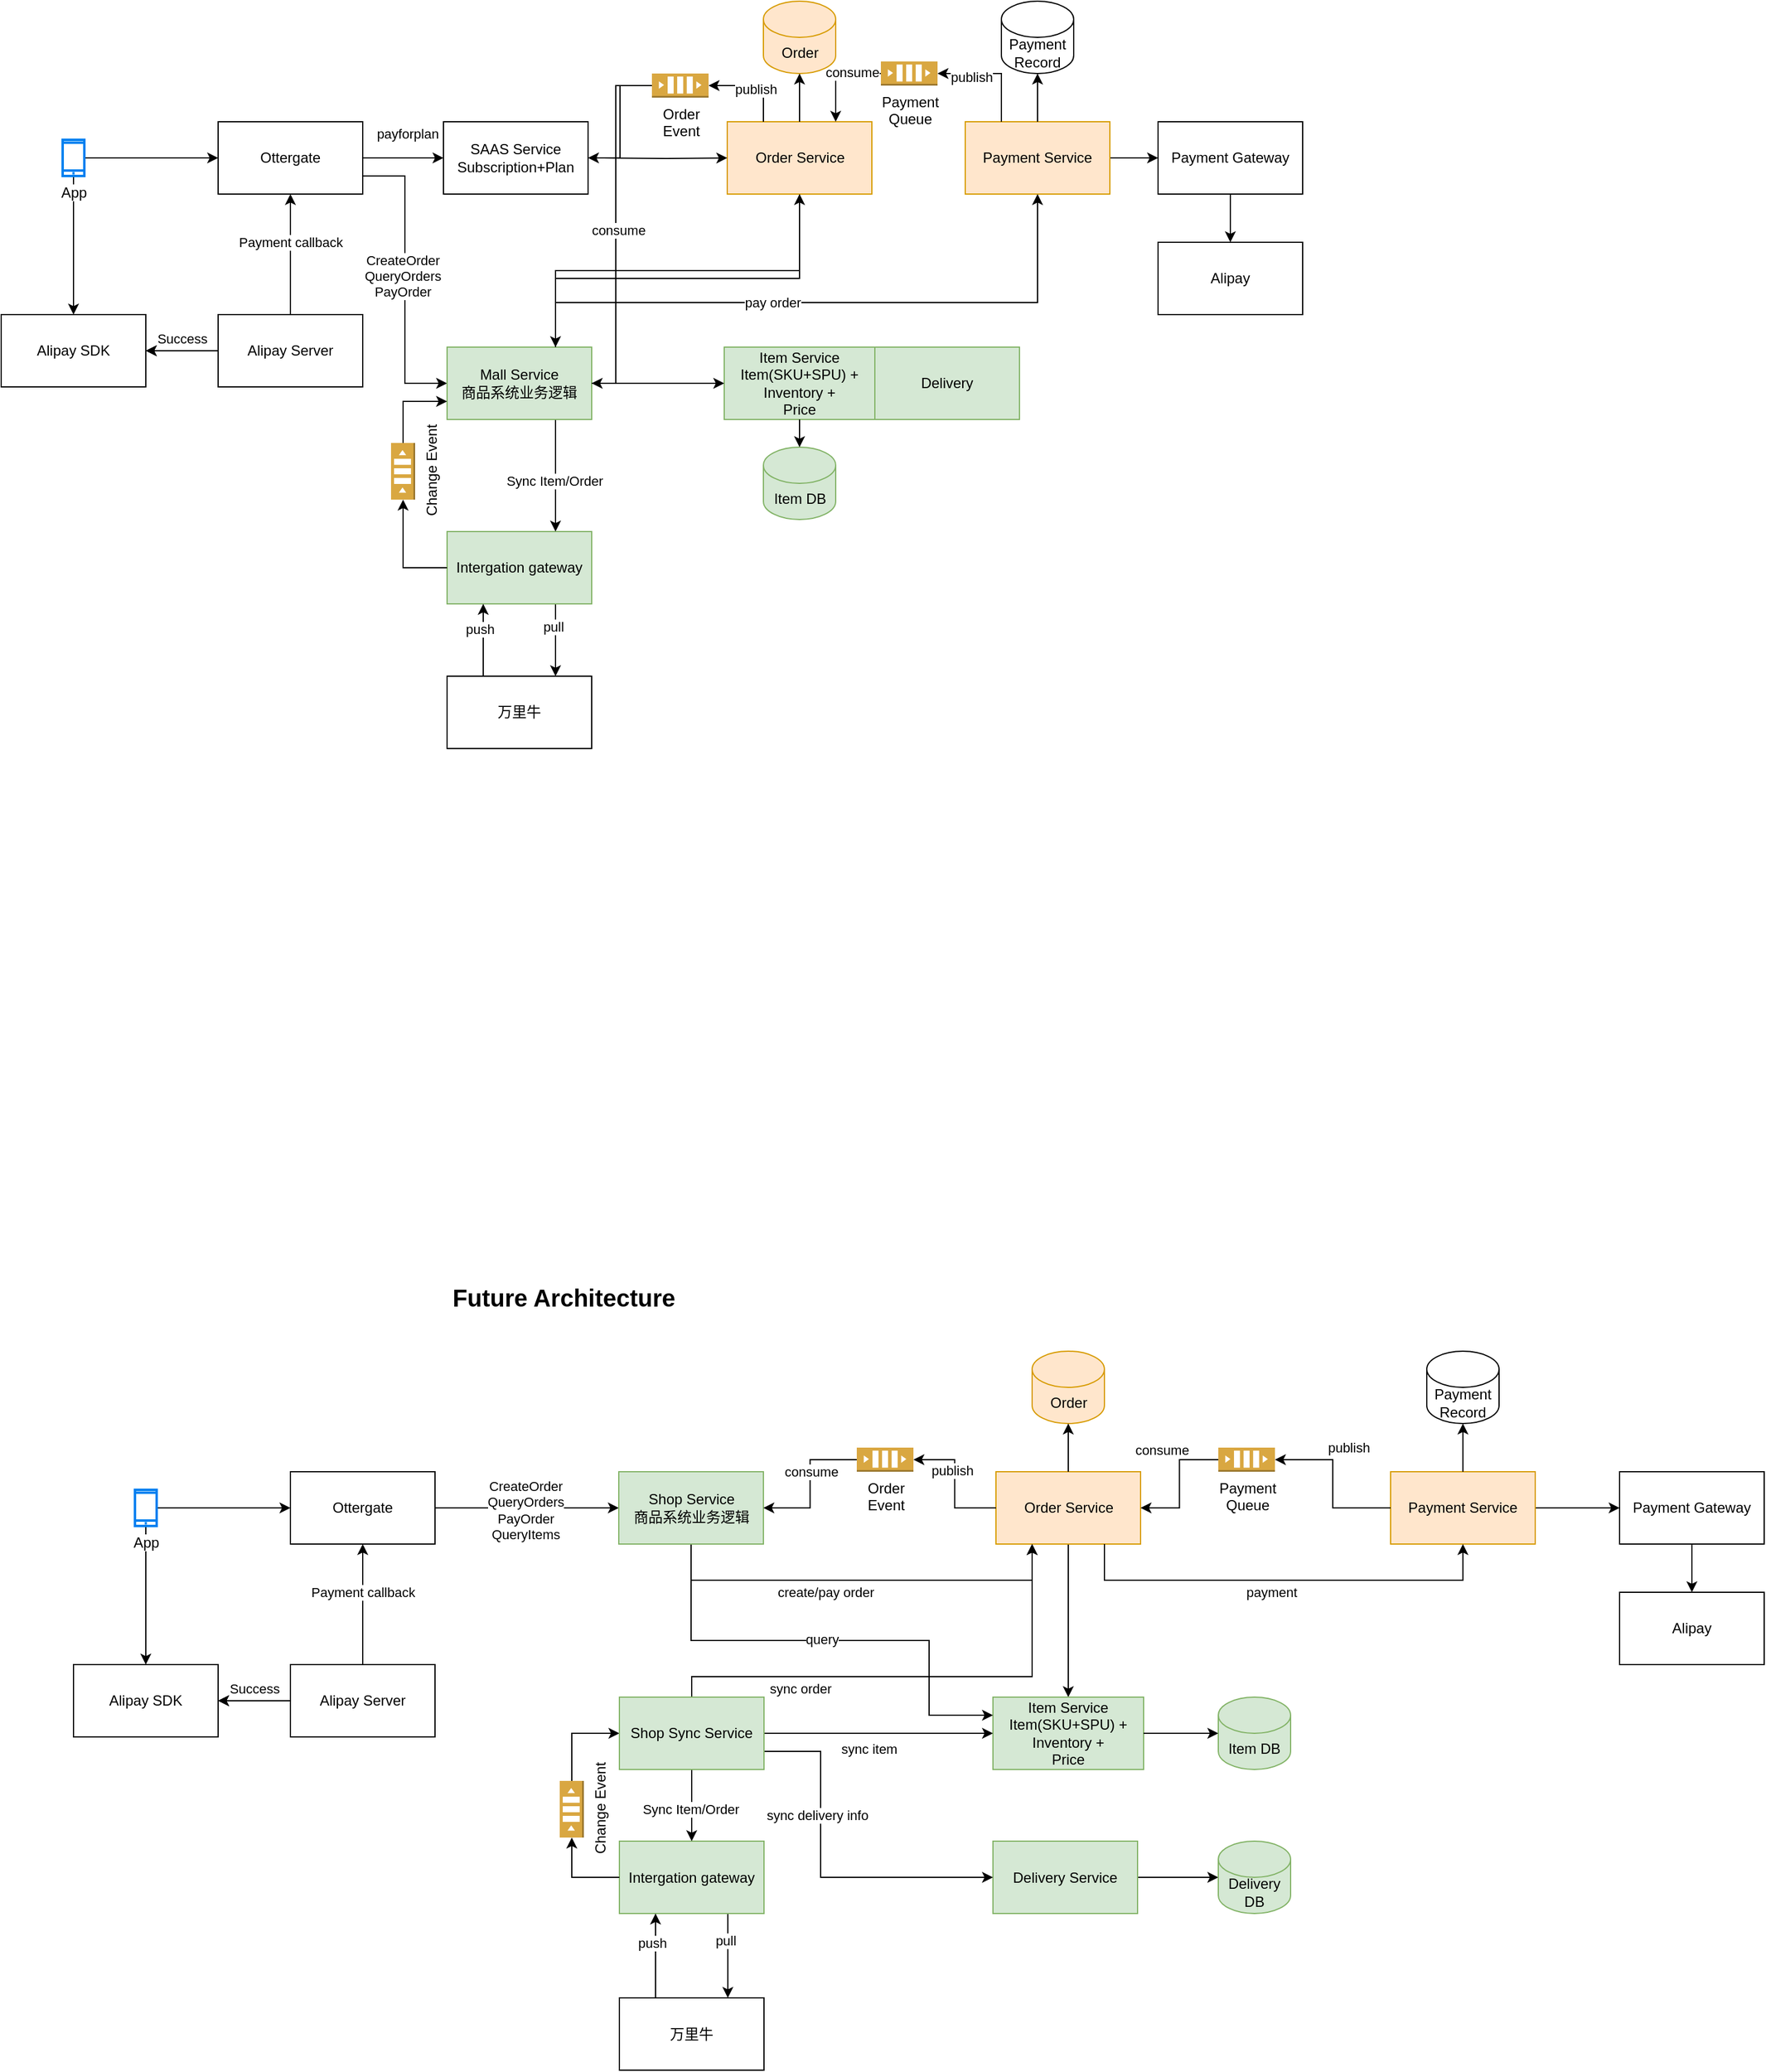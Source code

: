 <mxfile version="22.1.11" type="github">
  <diagram name="Page-1" id="SvzZrYBlYYhq_vC4gZUT">
    <mxGraphModel dx="1102" dy="1069" grid="1" gridSize="10" guides="1" tooltips="1" connect="1" arrows="1" fold="1" page="1" pageScale="1" pageWidth="850" pageHeight="1100" math="0" shadow="0">
      <root>
        <mxCell id="0" />
        <mxCell id="1" parent="0" />
        <mxCell id="l3nxZduVzOk6geIpgeGZ-1" value="" style="edgeStyle=orthogonalEdgeStyle;rounded=0;orthogonalLoop=1;jettySize=auto;html=1;entryX=0;entryY=0.5;entryDx=0;entryDy=0;" parent="1" source="l3nxZduVzOk6geIpgeGZ-5" target="l3nxZduVzOk6geIpgeGZ-49" edge="1">
          <mxGeometry relative="1" as="geometry">
            <mxPoint x="400" y="200" as="targetPoint" />
          </mxGeometry>
        </mxCell>
        <mxCell id="l3nxZduVzOk6geIpgeGZ-2" value="payforplan" style="edgeLabel;html=1;align=center;verticalAlign=middle;resizable=0;points=[];" parent="l3nxZduVzOk6geIpgeGZ-1" vertex="1" connectable="0">
          <mxGeometry x="0.102" y="-1" relative="1" as="geometry">
            <mxPoint y="-21" as="offset" />
          </mxGeometry>
        </mxCell>
        <mxCell id="l3nxZduVzOk6geIpgeGZ-3" style="edgeStyle=orthogonalEdgeStyle;rounded=0;orthogonalLoop=1;jettySize=auto;html=1;exitX=1;exitY=0.75;exitDx=0;exitDy=0;entryX=0;entryY=0.5;entryDx=0;entryDy=0;" parent="1" source="l3nxZduVzOk6geIpgeGZ-5" target="l3nxZduVzOk6geIpgeGZ-44" edge="1">
          <mxGeometry relative="1" as="geometry" />
        </mxCell>
        <mxCell id="l3nxZduVzOk6geIpgeGZ-4" value="CreateOrder&lt;br&gt;QueryOrders&lt;br&gt;PayOrder" style="edgeLabel;html=1;align=center;verticalAlign=middle;resizable=0;points=[];" parent="l3nxZduVzOk6geIpgeGZ-3" vertex="1" connectable="0">
          <mxGeometry x="-0.026" y="-2" relative="1" as="geometry">
            <mxPoint as="offset" />
          </mxGeometry>
        </mxCell>
        <mxCell id="l3nxZduVzOk6geIpgeGZ-5" value="Ottergate" style="rounded=0;whiteSpace=wrap;html=1;" parent="1" vertex="1">
          <mxGeometry x="200" y="170" width="120" height="60" as="geometry" />
        </mxCell>
        <mxCell id="l3nxZduVzOk6geIpgeGZ-6" value="" style="endArrow=classic;html=1;rounded=0;entryX=0;entryY=0.5;entryDx=0;entryDy=0;" parent="1" source="l3nxZduVzOk6geIpgeGZ-39" target="l3nxZduVzOk6geIpgeGZ-5" edge="1">
          <mxGeometry width="50" height="50" relative="1" as="geometry">
            <mxPoint x="60" y="200" as="sourcePoint" />
            <mxPoint x="110" y="200" as="targetPoint" />
          </mxGeometry>
        </mxCell>
        <mxCell id="l3nxZduVzOk6geIpgeGZ-7" style="edgeStyle=orthogonalEdgeStyle;rounded=0;orthogonalLoop=1;jettySize=auto;html=1;exitX=0.5;exitY=1;exitDx=0;exitDy=0;entryX=0.75;entryY=0;entryDx=0;entryDy=0;" parent="1" source="l3nxZduVzOk6geIpgeGZ-8" target="l3nxZduVzOk6geIpgeGZ-44" edge="1">
          <mxGeometry relative="1" as="geometry" />
        </mxCell>
        <mxCell id="l3nxZduVzOk6geIpgeGZ-8" value="Order Service" style="whiteSpace=wrap;html=1;rounded=0;fillColor=#ffe6cc;strokeColor=#d79b00;" parent="1" vertex="1">
          <mxGeometry x="622.5" y="170" width="120" height="60" as="geometry" />
        </mxCell>
        <mxCell id="l3nxZduVzOk6geIpgeGZ-9" style="edgeStyle=orthogonalEdgeStyle;rounded=0;orthogonalLoop=1;jettySize=auto;html=1;exitX=1;exitY=0.5;exitDx=0;exitDy=0;entryX=0;entryY=0.5;entryDx=0;entryDy=0;" parent="1" source="l3nxZduVzOk6geIpgeGZ-11" target="l3nxZduVzOk6geIpgeGZ-17" edge="1">
          <mxGeometry relative="1" as="geometry" />
        </mxCell>
        <mxCell id="l3nxZduVzOk6geIpgeGZ-10" style="edgeStyle=orthogonalEdgeStyle;rounded=0;orthogonalLoop=1;jettySize=auto;html=1;exitX=0;exitY=0.5;exitDx=0;exitDy=0;entryX=0.75;entryY=0;entryDx=0;entryDy=0;exitPerimeter=0;" parent="1" source="l3nxZduVzOk6geIpgeGZ-51" target="l3nxZduVzOk6geIpgeGZ-8" edge="1">
          <mxGeometry relative="1" as="geometry" />
        </mxCell>
        <mxCell id="7YnoXvkOUZCKIJaTJpkR-3" value="consume" style="edgeLabel;html=1;align=center;verticalAlign=middle;resizable=0;points=[];" vertex="1" connectable="0" parent="l3nxZduVzOk6geIpgeGZ-10">
          <mxGeometry x="-0.376" y="-1" relative="1" as="geometry">
            <mxPoint as="offset" />
          </mxGeometry>
        </mxCell>
        <mxCell id="l3nxZduVzOk6geIpgeGZ-11" value="Payment Service" style="whiteSpace=wrap;html=1;rounded=0;fillColor=#ffe6cc;strokeColor=#d79b00;" parent="1" vertex="1">
          <mxGeometry x="820" y="170" width="120" height="60" as="geometry" />
        </mxCell>
        <mxCell id="l3nxZduVzOk6geIpgeGZ-12" value="Order" style="shape=cylinder3;whiteSpace=wrap;html=1;boundedLbl=1;backgroundOutline=1;size=15;fillColor=#ffe6cc;strokeColor=#d79b00;" parent="1" vertex="1">
          <mxGeometry x="652.5" y="70" width="60" height="60" as="geometry" />
        </mxCell>
        <mxCell id="l3nxZduVzOk6geIpgeGZ-13" style="edgeStyle=orthogonalEdgeStyle;rounded=0;orthogonalLoop=1;jettySize=auto;html=1;exitX=0.5;exitY=0;exitDx=0;exitDy=0;entryX=0.5;entryY=1;entryDx=0;entryDy=0;entryPerimeter=0;" parent="1" source="l3nxZduVzOk6geIpgeGZ-8" target="l3nxZduVzOk6geIpgeGZ-12" edge="1">
          <mxGeometry relative="1" as="geometry" />
        </mxCell>
        <mxCell id="l3nxZduVzOk6geIpgeGZ-14" value="Payment&lt;br&gt;Record" style="shape=cylinder3;whiteSpace=wrap;html=1;boundedLbl=1;backgroundOutline=1;size=15;" parent="1" vertex="1">
          <mxGeometry x="850" y="70" width="60" height="60" as="geometry" />
        </mxCell>
        <mxCell id="l3nxZduVzOk6geIpgeGZ-15" style="edgeStyle=orthogonalEdgeStyle;rounded=0;orthogonalLoop=1;jettySize=auto;html=1;entryX=0.5;entryY=1;entryDx=0;entryDy=0;entryPerimeter=0;" parent="1" source="l3nxZduVzOk6geIpgeGZ-11" target="l3nxZduVzOk6geIpgeGZ-14" edge="1">
          <mxGeometry relative="1" as="geometry" />
        </mxCell>
        <mxCell id="l3nxZduVzOk6geIpgeGZ-16" style="edgeStyle=orthogonalEdgeStyle;rounded=0;orthogonalLoop=1;jettySize=auto;html=1;exitX=0.5;exitY=1;exitDx=0;exitDy=0;entryX=0.5;entryY=0;entryDx=0;entryDy=0;" parent="1" source="l3nxZduVzOk6geIpgeGZ-17" target="l3nxZduVzOk6geIpgeGZ-18" edge="1">
          <mxGeometry relative="1" as="geometry" />
        </mxCell>
        <mxCell id="l3nxZduVzOk6geIpgeGZ-17" value="Payment Gateway" style="whiteSpace=wrap;html=1;rounded=0;" parent="1" vertex="1">
          <mxGeometry x="980" y="170" width="120" height="60" as="geometry" />
        </mxCell>
        <mxCell id="l3nxZduVzOk6geIpgeGZ-18" value="Alipay" style="whiteSpace=wrap;html=1;rounded=0;" parent="1" vertex="1">
          <mxGeometry x="980" y="270" width="120" height="60" as="geometry" />
        </mxCell>
        <mxCell id="l3nxZduVzOk6geIpgeGZ-19" value="Item DB" style="shape=cylinder3;whiteSpace=wrap;html=1;boundedLbl=1;backgroundOutline=1;size=15;fillColor=#d5e8d4;strokeColor=#82b366;" parent="1" vertex="1">
          <mxGeometry x="652.5" y="440" width="60" height="60" as="geometry" />
        </mxCell>
        <mxCell id="l3nxZduVzOk6geIpgeGZ-20" style="edgeStyle=orthogonalEdgeStyle;rounded=0;orthogonalLoop=1;jettySize=auto;html=1;entryX=0.5;entryY=0;entryDx=0;entryDy=0;" parent="1" source="l3nxZduVzOk6geIpgeGZ-39" target="l3nxZduVzOk6geIpgeGZ-21" edge="1">
          <mxGeometry relative="1" as="geometry" />
        </mxCell>
        <mxCell id="l3nxZduVzOk6geIpgeGZ-21" value="Alipay SDK" style="rounded=0;whiteSpace=wrap;html=1;" parent="1" vertex="1">
          <mxGeometry x="20" y="330" width="120" height="60" as="geometry" />
        </mxCell>
        <mxCell id="l3nxZduVzOk6geIpgeGZ-22" style="edgeStyle=orthogonalEdgeStyle;rounded=0;orthogonalLoop=1;jettySize=auto;html=1;exitX=0;exitY=0.5;exitDx=0;exitDy=0;entryX=1;entryY=0.5;entryDx=0;entryDy=0;" parent="1" source="l3nxZduVzOk6geIpgeGZ-27" target="l3nxZduVzOk6geIpgeGZ-21" edge="1">
          <mxGeometry relative="1" as="geometry" />
        </mxCell>
        <mxCell id="l3nxZduVzOk6geIpgeGZ-23" value="Success" style="edgeLabel;html=1;align=center;verticalAlign=middle;resizable=0;points=[];" parent="l3nxZduVzOk6geIpgeGZ-22" vertex="1" connectable="0">
          <mxGeometry x="0.279" y="1" relative="1" as="geometry">
            <mxPoint x="8" y="-11" as="offset" />
          </mxGeometry>
        </mxCell>
        <mxCell id="l3nxZduVzOk6geIpgeGZ-24" style="edgeStyle=orthogonalEdgeStyle;rounded=0;orthogonalLoop=1;jettySize=auto;html=1;exitX=0.5;exitY=0;exitDx=0;exitDy=0;entryX=0.5;entryY=1;entryDx=0;entryDy=0;" parent="1" source="l3nxZduVzOk6geIpgeGZ-27" target="l3nxZduVzOk6geIpgeGZ-5" edge="1">
          <mxGeometry relative="1" as="geometry" />
        </mxCell>
        <mxCell id="l3nxZduVzOk6geIpgeGZ-25" value="Payment callback" style="edgeLabel;html=1;align=center;verticalAlign=middle;resizable=0;points=[];" parent="l3nxZduVzOk6geIpgeGZ-24" vertex="1" connectable="0">
          <mxGeometry x="-0.3" y="-1" relative="1" as="geometry">
            <mxPoint x="-1" y="-25" as="offset" />
          </mxGeometry>
        </mxCell>
        <mxCell id="l3nxZduVzOk6geIpgeGZ-26" value="" style="edgeStyle=orthogonalEdgeStyle;rounded=0;orthogonalLoop=1;jettySize=auto;html=1;" parent="1" source="l3nxZduVzOk6geIpgeGZ-27" target="l3nxZduVzOk6geIpgeGZ-21" edge="1">
          <mxGeometry relative="1" as="geometry" />
        </mxCell>
        <mxCell id="l3nxZduVzOk6geIpgeGZ-27" value="Alipay Server" style="rounded=0;whiteSpace=wrap;html=1;" parent="1" vertex="1">
          <mxGeometry x="200" y="330" width="120" height="60" as="geometry" />
        </mxCell>
        <mxCell id="l3nxZduVzOk6geIpgeGZ-28" value="Item Service&lt;br&gt;Item(SKU+SPU) + Inventory +&lt;br&gt;Price&lt;br&gt;" style="rounded=0;whiteSpace=wrap;html=1;fillColor=#d5e8d4;strokeColor=#82b366;" parent="1" vertex="1">
          <mxGeometry x="620" y="357" width="125" height="60" as="geometry" />
        </mxCell>
        <mxCell id="l3nxZduVzOk6geIpgeGZ-29" style="edgeStyle=orthogonalEdgeStyle;rounded=0;orthogonalLoop=1;jettySize=auto;html=1;exitX=0.75;exitY=1;exitDx=0;exitDy=0;entryX=0.75;entryY=0;entryDx=0;entryDy=0;" parent="1" source="l3nxZduVzOk6geIpgeGZ-31" target="l3nxZduVzOk6geIpgeGZ-35" edge="1">
          <mxGeometry relative="1" as="geometry" />
        </mxCell>
        <mxCell id="l3nxZduVzOk6geIpgeGZ-30" value="pull" style="edgeLabel;html=1;align=center;verticalAlign=middle;resizable=0;points=[];" parent="l3nxZduVzOk6geIpgeGZ-29" vertex="1" connectable="0">
          <mxGeometry x="-0.368" y="-2" relative="1" as="geometry">
            <mxPoint as="offset" />
          </mxGeometry>
        </mxCell>
        <mxCell id="l3nxZduVzOk6geIpgeGZ-31" value="Intergation gateway" style="rounded=0;whiteSpace=wrap;html=1;fillColor=#d5e8d4;strokeColor=#82b366;" parent="1" vertex="1">
          <mxGeometry x="390" y="510" width="120" height="60" as="geometry" />
        </mxCell>
        <mxCell id="l3nxZduVzOk6geIpgeGZ-32" value="" style="shape=image;html=1;verticalAlign=top;verticalLabelPosition=bottom;labelBackgroundColor=#ffffff;imageAspect=0;aspect=fixed;image=https://cdn3.iconfinder.com/data/icons/UltimateGnome/128x128/status/gnome-fs-loading-icon.png" parent="1" vertex="1">
          <mxGeometry x="490" y="580" width="40" height="40" as="geometry" />
        </mxCell>
        <mxCell id="l3nxZduVzOk6geIpgeGZ-33" style="edgeStyle=orthogonalEdgeStyle;rounded=0;orthogonalLoop=1;jettySize=auto;html=1;exitX=0.25;exitY=0;exitDx=0;exitDy=0;entryX=0.25;entryY=1;entryDx=0;entryDy=0;" parent="1" source="l3nxZduVzOk6geIpgeGZ-35" target="l3nxZduVzOk6geIpgeGZ-31" edge="1">
          <mxGeometry relative="1" as="geometry" />
        </mxCell>
        <mxCell id="l3nxZduVzOk6geIpgeGZ-34" value="push" style="edgeLabel;html=1;align=center;verticalAlign=middle;resizable=0;points=[];" parent="l3nxZduVzOk6geIpgeGZ-33" vertex="1" connectable="0">
          <mxGeometry x="0.309" y="3" relative="1" as="geometry">
            <mxPoint as="offset" />
          </mxGeometry>
        </mxCell>
        <mxCell id="l3nxZduVzOk6geIpgeGZ-35" value="万里牛" style="rounded=0;whiteSpace=wrap;html=1;" parent="1" vertex="1">
          <mxGeometry x="390" y="630" width="120" height="60" as="geometry" />
        </mxCell>
        <mxCell id="l3nxZduVzOk6geIpgeGZ-36" value="Delivery" style="rounded=0;whiteSpace=wrap;html=1;fillColor=#d5e8d4;strokeColor=#82b366;" parent="1" vertex="1">
          <mxGeometry x="745" y="357" width="120" height="60" as="geometry" />
        </mxCell>
        <mxCell id="l3nxZduVzOk6geIpgeGZ-37" style="edgeStyle=orthogonalEdgeStyle;rounded=0;orthogonalLoop=1;jettySize=auto;html=1;exitX=0.5;exitY=1;exitDx=0;exitDy=0;entryX=0.5;entryY=0;entryDx=0;entryDy=0;entryPerimeter=0;" parent="1" source="l3nxZduVzOk6geIpgeGZ-28" target="l3nxZduVzOk6geIpgeGZ-19" edge="1">
          <mxGeometry relative="1" as="geometry" />
        </mxCell>
        <mxCell id="l3nxZduVzOk6geIpgeGZ-39" value="App" style="html=1;verticalLabelPosition=bottom;align=center;labelBackgroundColor=#ffffff;verticalAlign=top;strokeWidth=2;strokeColor=#0080F0;shadow=0;dashed=0;shape=mxgraph.ios7.icons.smartphone;" parent="1" vertex="1">
          <mxGeometry x="71" y="185" width="18" height="30" as="geometry" />
        </mxCell>
        <mxCell id="l3nxZduVzOk6geIpgeGZ-40" style="edgeStyle=orthogonalEdgeStyle;rounded=0;orthogonalLoop=1;jettySize=auto;html=1;exitX=0.75;exitY=1;exitDx=0;exitDy=0;entryX=0.75;entryY=0;entryDx=0;entryDy=0;" parent="1" source="l3nxZduVzOk6geIpgeGZ-44" target="l3nxZduVzOk6geIpgeGZ-31" edge="1">
          <mxGeometry relative="1" as="geometry" />
        </mxCell>
        <mxCell id="l3nxZduVzOk6geIpgeGZ-41" value="Sync Item/Order" style="edgeLabel;html=1;align=center;verticalAlign=middle;resizable=0;points=[];" parent="l3nxZduVzOk6geIpgeGZ-40" vertex="1" connectable="0">
          <mxGeometry x="0.085" y="-1" relative="1" as="geometry">
            <mxPoint as="offset" />
          </mxGeometry>
        </mxCell>
        <mxCell id="l3nxZduVzOk6geIpgeGZ-42" style="edgeStyle=orthogonalEdgeStyle;rounded=0;orthogonalLoop=1;jettySize=auto;html=1;exitX=0.75;exitY=0;exitDx=0;exitDy=0;entryX=0.5;entryY=1;entryDx=0;entryDy=0;" parent="1" source="l3nxZduVzOk6geIpgeGZ-44" target="l3nxZduVzOk6geIpgeGZ-11" edge="1">
          <mxGeometry relative="1" as="geometry">
            <mxPoint x="720" y="310" as="targetPoint" />
            <Array as="points">
              <mxPoint x="480" y="320" />
              <mxPoint x="880" y="320" />
            </Array>
          </mxGeometry>
        </mxCell>
        <mxCell id="l3nxZduVzOk6geIpgeGZ-43" value="pay order" style="edgeLabel;html=1;align=center;verticalAlign=middle;resizable=0;points=[];" parent="l3nxZduVzOk6geIpgeGZ-42" vertex="1" connectable="0">
          <mxGeometry x="-0.178" relative="1" as="geometry">
            <mxPoint as="offset" />
          </mxGeometry>
        </mxCell>
        <mxCell id="l3nxZduVzOk6geIpgeGZ-44" value="Mall Service&lt;br&gt;商品系统业务逻辑" style="rounded=0;whiteSpace=wrap;html=1;fillColor=#d5e8d4;strokeColor=#82b366;" parent="1" vertex="1">
          <mxGeometry x="390" y="357" width="120" height="60" as="geometry" />
        </mxCell>
        <mxCell id="l3nxZduVzOk6geIpgeGZ-45" style="edgeStyle=orthogonalEdgeStyle;rounded=0;orthogonalLoop=1;jettySize=auto;html=1;exitX=1;exitY=0.5;exitDx=0;exitDy=0;entryX=0;entryY=0.5;entryDx=0;entryDy=0;" parent="1" target="l3nxZduVzOk6geIpgeGZ-8" edge="1">
          <mxGeometry relative="1" as="geometry">
            <mxPoint x="520" y="200" as="sourcePoint" />
          </mxGeometry>
        </mxCell>
        <mxCell id="l3nxZduVzOk6geIpgeGZ-47" style="edgeStyle=orthogonalEdgeStyle;rounded=0;orthogonalLoop=1;jettySize=auto;html=1;exitX=0.75;exitY=0;exitDx=0;exitDy=0;entryX=0.5;entryY=1;entryDx=0;entryDy=0;" parent="1" source="l3nxZduVzOk6geIpgeGZ-44" target="l3nxZduVzOk6geIpgeGZ-8" edge="1">
          <mxGeometry relative="1" as="geometry">
            <Array as="points">
              <mxPoint x="480" y="300" />
              <mxPoint x="683" y="300" />
            </Array>
          </mxGeometry>
        </mxCell>
        <mxCell id="l3nxZduVzOk6geIpgeGZ-48" style="edgeStyle=orthogonalEdgeStyle;rounded=0;orthogonalLoop=1;jettySize=auto;html=1;exitX=1;exitY=0.5;exitDx=0;exitDy=0;entryX=0;entryY=0.5;entryDx=0;entryDy=0;" parent="1" source="l3nxZduVzOk6geIpgeGZ-44" target="l3nxZduVzOk6geIpgeGZ-28" edge="1">
          <mxGeometry relative="1" as="geometry" />
        </mxCell>
        <mxCell id="l3nxZduVzOk6geIpgeGZ-49" value="SAAS Service&lt;br&gt;Subscription+Plan" style="rounded=0;whiteSpace=wrap;html=1;" parent="1" vertex="1">
          <mxGeometry x="387" y="170" width="120" height="60" as="geometry" />
        </mxCell>
        <mxCell id="l3nxZduVzOk6geIpgeGZ-50" value="" style="edgeStyle=orthogonalEdgeStyle;rounded=0;orthogonalLoop=1;jettySize=auto;html=1;exitX=0.25;exitY=0;exitDx=0;exitDy=0;entryX=1;entryY=0.5;entryDx=0;entryDy=0;entryPerimeter=0;" parent="1" source="l3nxZduVzOk6geIpgeGZ-11" target="l3nxZduVzOk6geIpgeGZ-51" edge="1">
          <mxGeometry relative="1" as="geometry">
            <mxPoint x="850" y="170" as="sourcePoint" />
            <mxPoint x="713" y="170" as="targetPoint" />
          </mxGeometry>
        </mxCell>
        <mxCell id="7YnoXvkOUZCKIJaTJpkR-4" value="publish" style="edgeLabel;html=1;align=center;verticalAlign=middle;resizable=0;points=[];" vertex="1" connectable="0" parent="l3nxZduVzOk6geIpgeGZ-50">
          <mxGeometry x="0.402" y="3" relative="1" as="geometry">
            <mxPoint as="offset" />
          </mxGeometry>
        </mxCell>
        <mxCell id="l3nxZduVzOk6geIpgeGZ-51" value="Payment&lt;br&gt;Queue" style="outlineConnect=0;dashed=0;verticalLabelPosition=bottom;verticalAlign=top;align=center;html=1;shape=mxgraph.aws3.queue;fillColor=#D9A741;gradientColor=none;" parent="1" vertex="1">
          <mxGeometry x="750" y="120" width="47" height="20" as="geometry" />
        </mxCell>
        <mxCell id="l3nxZduVzOk6geIpgeGZ-52" style="edgeStyle=orthogonalEdgeStyle;rounded=0;orthogonalLoop=1;jettySize=auto;html=1;exitX=0;exitY=0.5;exitDx=0;exitDy=0;exitPerimeter=0;entryX=1;entryY=0.5;entryDx=0;entryDy=0;" parent="1" source="l3nxZduVzOk6geIpgeGZ-54" target="l3nxZduVzOk6geIpgeGZ-49" edge="1">
          <mxGeometry relative="1" as="geometry" />
        </mxCell>
        <mxCell id="l3nxZduVzOk6geIpgeGZ-53" style="edgeStyle=orthogonalEdgeStyle;rounded=0;orthogonalLoop=1;jettySize=auto;html=1;exitX=0;exitY=0.5;exitDx=0;exitDy=0;exitPerimeter=0;" parent="1" source="l3nxZduVzOk6geIpgeGZ-54" target="l3nxZduVzOk6geIpgeGZ-44" edge="1">
          <mxGeometry relative="1" as="geometry">
            <Array as="points">
              <mxPoint x="530" y="140" />
              <mxPoint x="530" y="387" />
            </Array>
          </mxGeometry>
        </mxCell>
        <mxCell id="7YnoXvkOUZCKIJaTJpkR-1" value="consume" style="edgeLabel;html=1;align=center;verticalAlign=middle;resizable=0;points=[];" vertex="1" connectable="0" parent="l3nxZduVzOk6geIpgeGZ-53">
          <mxGeometry x="0.01" y="2" relative="1" as="geometry">
            <mxPoint as="offset" />
          </mxGeometry>
        </mxCell>
        <mxCell id="l3nxZduVzOk6geIpgeGZ-54" value="Order&lt;br&gt;Event" style="outlineConnect=0;dashed=0;verticalLabelPosition=bottom;verticalAlign=top;align=center;html=1;shape=mxgraph.aws3.queue;fillColor=#D9A741;gradientColor=none;" parent="1" vertex="1">
          <mxGeometry x="560" y="130" width="47" height="20" as="geometry" />
        </mxCell>
        <mxCell id="l3nxZduVzOk6geIpgeGZ-55" style="edgeStyle=orthogonalEdgeStyle;rounded=0;orthogonalLoop=1;jettySize=auto;html=1;exitX=0.25;exitY=0;exitDx=0;exitDy=0;entryX=1;entryY=0.5;entryDx=0;entryDy=0;entryPerimeter=0;" parent="1" source="l3nxZduVzOk6geIpgeGZ-8" target="l3nxZduVzOk6geIpgeGZ-54" edge="1">
          <mxGeometry relative="1" as="geometry" />
        </mxCell>
        <mxCell id="7YnoXvkOUZCKIJaTJpkR-2" value="publish" style="edgeLabel;html=1;align=center;verticalAlign=middle;resizable=0;points=[];" vertex="1" connectable="0" parent="l3nxZduVzOk6geIpgeGZ-55">
          <mxGeometry x="-0.028" y="3" relative="1" as="geometry">
            <mxPoint as="offset" />
          </mxGeometry>
        </mxCell>
        <mxCell id="l3nxZduVzOk6geIpgeGZ-56" style="edgeStyle=orthogonalEdgeStyle;rounded=0;orthogonalLoop=1;jettySize=auto;html=1;exitX=1;exitY=0.5;exitDx=0;exitDy=0;exitPerimeter=0;entryX=0;entryY=0.75;entryDx=0;entryDy=0;" parent="1" source="l3nxZduVzOk6geIpgeGZ-57" target="l3nxZduVzOk6geIpgeGZ-44" edge="1">
          <mxGeometry relative="1" as="geometry" />
        </mxCell>
        <mxCell id="l3nxZduVzOk6geIpgeGZ-57" value="Change Event" style="outlineConnect=0;dashed=0;verticalLabelPosition=bottom;verticalAlign=top;align=center;html=1;shape=mxgraph.aws3.queue;fillColor=#D9A741;gradientColor=none;rotation=-90;" parent="1" vertex="1">
          <mxGeometry x="330" y="450" width="47" height="20" as="geometry" />
        </mxCell>
        <mxCell id="l3nxZduVzOk6geIpgeGZ-58" style="edgeStyle=orthogonalEdgeStyle;rounded=0;orthogonalLoop=1;jettySize=auto;html=1;exitX=0;exitY=0.5;exitDx=0;exitDy=0;entryX=0;entryY=0.5;entryDx=0;entryDy=0;entryPerimeter=0;" parent="1" source="l3nxZduVzOk6geIpgeGZ-31" target="l3nxZduVzOk6geIpgeGZ-57" edge="1">
          <mxGeometry relative="1" as="geometry" />
        </mxCell>
        <mxCell id="7YnoXvkOUZCKIJaTJpkR-9" value="&lt;font style=&quot;font-size: 20px;&quot;&gt;&lt;b&gt;Future Architecture&lt;/b&gt;&lt;/font&gt;" style="text;html=1;strokeColor=none;fillColor=none;align=center;verticalAlign=middle;whiteSpace=wrap;rounded=0;" vertex="1" parent="1">
          <mxGeometry x="387" y="1130" width="200" height="30" as="geometry" />
        </mxCell>
        <mxCell id="7YnoXvkOUZCKIJaTJpkR-13" style="edgeStyle=orthogonalEdgeStyle;rounded=0;orthogonalLoop=1;jettySize=auto;html=1;exitX=1;exitY=0.5;exitDx=0;exitDy=0;entryX=0;entryY=0.5;entryDx=0;entryDy=0;" edge="1" parent="1" source="7YnoXvkOUZCKIJaTJpkR-15" target="7YnoXvkOUZCKIJaTJpkR-54">
          <mxGeometry relative="1" as="geometry" />
        </mxCell>
        <mxCell id="7YnoXvkOUZCKIJaTJpkR-14" value="CreateOrder&lt;br&gt;QueryOrders&lt;br&gt;PayOrder&lt;br&gt;QueryItems" style="edgeLabel;html=1;align=center;verticalAlign=middle;resizable=0;points=[];" vertex="1" connectable="0" parent="7YnoXvkOUZCKIJaTJpkR-13">
          <mxGeometry x="-0.026" y="-2" relative="1" as="geometry">
            <mxPoint as="offset" />
          </mxGeometry>
        </mxCell>
        <mxCell id="7YnoXvkOUZCKIJaTJpkR-15" value="Ottergate" style="rounded=0;whiteSpace=wrap;html=1;" vertex="1" parent="1">
          <mxGeometry x="260" y="1290" width="120" height="60" as="geometry" />
        </mxCell>
        <mxCell id="7YnoXvkOUZCKIJaTJpkR-16" value="" style="endArrow=classic;html=1;rounded=0;entryX=0;entryY=0.5;entryDx=0;entryDy=0;" edge="1" parent="1" source="7YnoXvkOUZCKIJaTJpkR-49" target="7YnoXvkOUZCKIJaTJpkR-15">
          <mxGeometry width="50" height="50" relative="1" as="geometry">
            <mxPoint x="120" y="1320" as="sourcePoint" />
            <mxPoint x="170" y="1320" as="targetPoint" />
          </mxGeometry>
        </mxCell>
        <mxCell id="7YnoXvkOUZCKIJaTJpkR-77" style="edgeStyle=orthogonalEdgeStyle;rounded=0;orthogonalLoop=1;jettySize=auto;html=1;exitX=0.5;exitY=1;exitDx=0;exitDy=0;entryX=0.5;entryY=0;entryDx=0;entryDy=0;" edge="1" parent="1" source="7YnoXvkOUZCKIJaTJpkR-18" target="7YnoXvkOUZCKIJaTJpkR-39">
          <mxGeometry relative="1" as="geometry" />
        </mxCell>
        <mxCell id="7YnoXvkOUZCKIJaTJpkR-18" value="Order Service" style="whiteSpace=wrap;html=1;rounded=0;fillColor=#ffe6cc;strokeColor=#d79b00;" vertex="1" parent="1">
          <mxGeometry x="845.5" y="1290" width="120" height="60" as="geometry" />
        </mxCell>
        <mxCell id="7YnoXvkOUZCKIJaTJpkR-19" style="edgeStyle=orthogonalEdgeStyle;rounded=0;orthogonalLoop=1;jettySize=auto;html=1;exitX=1;exitY=0.5;exitDx=0;exitDy=0;entryX=0;entryY=0.5;entryDx=0;entryDy=0;" edge="1" parent="1" source="7YnoXvkOUZCKIJaTJpkR-22" target="7YnoXvkOUZCKIJaTJpkR-28">
          <mxGeometry relative="1" as="geometry" />
        </mxCell>
        <mxCell id="7YnoXvkOUZCKIJaTJpkR-20" style="edgeStyle=orthogonalEdgeStyle;rounded=0;orthogonalLoop=1;jettySize=auto;html=1;exitX=0;exitY=0.5;exitDx=0;exitDy=0;entryX=1;entryY=0.5;entryDx=0;entryDy=0;exitPerimeter=0;" edge="1" parent="1" source="7YnoXvkOUZCKIJaTJpkR-61" target="7YnoXvkOUZCKIJaTJpkR-18">
          <mxGeometry relative="1" as="geometry" />
        </mxCell>
        <mxCell id="7YnoXvkOUZCKIJaTJpkR-21" value="consume" style="edgeLabel;html=1;align=center;verticalAlign=middle;resizable=0;points=[];" vertex="1" connectable="0" parent="7YnoXvkOUZCKIJaTJpkR-20">
          <mxGeometry x="-0.376" y="-1" relative="1" as="geometry">
            <mxPoint x="-14" y="-9" as="offset" />
          </mxGeometry>
        </mxCell>
        <mxCell id="7YnoXvkOUZCKIJaTJpkR-22" value="Payment Service" style="whiteSpace=wrap;html=1;rounded=0;fillColor=#ffe6cc;strokeColor=#d79b00;" vertex="1" parent="1">
          <mxGeometry x="1173" y="1290" width="120" height="60" as="geometry" />
        </mxCell>
        <mxCell id="7YnoXvkOUZCKIJaTJpkR-23" value="Order" style="shape=cylinder3;whiteSpace=wrap;html=1;boundedLbl=1;backgroundOutline=1;size=15;fillColor=#ffe6cc;strokeColor=#d79b00;" vertex="1" parent="1">
          <mxGeometry x="875.5" y="1190" width="60" height="60" as="geometry" />
        </mxCell>
        <mxCell id="7YnoXvkOUZCKIJaTJpkR-24" style="edgeStyle=orthogonalEdgeStyle;rounded=0;orthogonalLoop=1;jettySize=auto;html=1;exitX=0.5;exitY=0;exitDx=0;exitDy=0;entryX=0.5;entryY=1;entryDx=0;entryDy=0;entryPerimeter=0;" edge="1" parent="1" source="7YnoXvkOUZCKIJaTJpkR-18" target="7YnoXvkOUZCKIJaTJpkR-23">
          <mxGeometry relative="1" as="geometry" />
        </mxCell>
        <mxCell id="7YnoXvkOUZCKIJaTJpkR-25" value="Payment&lt;br&gt;Record" style="shape=cylinder3;whiteSpace=wrap;html=1;boundedLbl=1;backgroundOutline=1;size=15;" vertex="1" parent="1">
          <mxGeometry x="1203" y="1190" width="60" height="60" as="geometry" />
        </mxCell>
        <mxCell id="7YnoXvkOUZCKIJaTJpkR-26" style="edgeStyle=orthogonalEdgeStyle;rounded=0;orthogonalLoop=1;jettySize=auto;html=1;entryX=0.5;entryY=1;entryDx=0;entryDy=0;entryPerimeter=0;" edge="1" parent="1" source="7YnoXvkOUZCKIJaTJpkR-22" target="7YnoXvkOUZCKIJaTJpkR-25">
          <mxGeometry relative="1" as="geometry" />
        </mxCell>
        <mxCell id="7YnoXvkOUZCKIJaTJpkR-27" style="edgeStyle=orthogonalEdgeStyle;rounded=0;orthogonalLoop=1;jettySize=auto;html=1;exitX=0.5;exitY=1;exitDx=0;exitDy=0;entryX=0.5;entryY=0;entryDx=0;entryDy=0;" edge="1" parent="1" source="7YnoXvkOUZCKIJaTJpkR-28" target="7YnoXvkOUZCKIJaTJpkR-29">
          <mxGeometry relative="1" as="geometry" />
        </mxCell>
        <mxCell id="7YnoXvkOUZCKIJaTJpkR-28" value="Payment Gateway" style="whiteSpace=wrap;html=1;rounded=0;" vertex="1" parent="1">
          <mxGeometry x="1363" y="1290" width="120" height="60" as="geometry" />
        </mxCell>
        <mxCell id="7YnoXvkOUZCKIJaTJpkR-29" value="Alipay" style="whiteSpace=wrap;html=1;rounded=0;" vertex="1" parent="1">
          <mxGeometry x="1363" y="1390" width="120" height="60" as="geometry" />
        </mxCell>
        <mxCell id="7YnoXvkOUZCKIJaTJpkR-30" value="Item DB" style="shape=cylinder3;whiteSpace=wrap;html=1;boundedLbl=1;backgroundOutline=1;size=15;fillColor=#d5e8d4;strokeColor=#82b366;" vertex="1" parent="1">
          <mxGeometry x="1030" y="1477" width="60" height="60" as="geometry" />
        </mxCell>
        <mxCell id="7YnoXvkOUZCKIJaTJpkR-31" style="edgeStyle=orthogonalEdgeStyle;rounded=0;orthogonalLoop=1;jettySize=auto;html=1;entryX=0.5;entryY=0;entryDx=0;entryDy=0;" edge="1" parent="1" source="7YnoXvkOUZCKIJaTJpkR-49" target="7YnoXvkOUZCKIJaTJpkR-32">
          <mxGeometry relative="1" as="geometry" />
        </mxCell>
        <mxCell id="7YnoXvkOUZCKIJaTJpkR-32" value="Alipay SDK" style="rounded=0;whiteSpace=wrap;html=1;" vertex="1" parent="1">
          <mxGeometry x="80" y="1450" width="120" height="60" as="geometry" />
        </mxCell>
        <mxCell id="7YnoXvkOUZCKIJaTJpkR-33" style="edgeStyle=orthogonalEdgeStyle;rounded=0;orthogonalLoop=1;jettySize=auto;html=1;exitX=0;exitY=0.5;exitDx=0;exitDy=0;entryX=1;entryY=0.5;entryDx=0;entryDy=0;" edge="1" parent="1" source="7YnoXvkOUZCKIJaTJpkR-38" target="7YnoXvkOUZCKIJaTJpkR-32">
          <mxGeometry relative="1" as="geometry" />
        </mxCell>
        <mxCell id="7YnoXvkOUZCKIJaTJpkR-34" value="Success" style="edgeLabel;html=1;align=center;verticalAlign=middle;resizable=0;points=[];" vertex="1" connectable="0" parent="7YnoXvkOUZCKIJaTJpkR-33">
          <mxGeometry x="0.279" y="1" relative="1" as="geometry">
            <mxPoint x="8" y="-11" as="offset" />
          </mxGeometry>
        </mxCell>
        <mxCell id="7YnoXvkOUZCKIJaTJpkR-35" style="edgeStyle=orthogonalEdgeStyle;rounded=0;orthogonalLoop=1;jettySize=auto;html=1;exitX=0.5;exitY=0;exitDx=0;exitDy=0;entryX=0.5;entryY=1;entryDx=0;entryDy=0;" edge="1" parent="1" source="7YnoXvkOUZCKIJaTJpkR-38" target="7YnoXvkOUZCKIJaTJpkR-15">
          <mxGeometry relative="1" as="geometry" />
        </mxCell>
        <mxCell id="7YnoXvkOUZCKIJaTJpkR-36" value="Payment callback" style="edgeLabel;html=1;align=center;verticalAlign=middle;resizable=0;points=[];" vertex="1" connectable="0" parent="7YnoXvkOUZCKIJaTJpkR-35">
          <mxGeometry x="-0.3" y="-1" relative="1" as="geometry">
            <mxPoint x="-1" y="-25" as="offset" />
          </mxGeometry>
        </mxCell>
        <mxCell id="7YnoXvkOUZCKIJaTJpkR-37" value="" style="edgeStyle=orthogonalEdgeStyle;rounded=0;orthogonalLoop=1;jettySize=auto;html=1;" edge="1" parent="1" source="7YnoXvkOUZCKIJaTJpkR-38" target="7YnoXvkOUZCKIJaTJpkR-32">
          <mxGeometry relative="1" as="geometry" />
        </mxCell>
        <mxCell id="7YnoXvkOUZCKIJaTJpkR-38" value="Alipay Server" style="rounded=0;whiteSpace=wrap;html=1;" vertex="1" parent="1">
          <mxGeometry x="260" y="1450" width="120" height="60" as="geometry" />
        </mxCell>
        <mxCell id="7YnoXvkOUZCKIJaTJpkR-39" value="Item Service&lt;br&gt;Item(SKU+SPU) + Inventory +&lt;br&gt;Price&lt;br&gt;" style="rounded=0;whiteSpace=wrap;html=1;fillColor=#d5e8d4;strokeColor=#82b366;" vertex="1" parent="1">
          <mxGeometry x="843" y="1477" width="125" height="60" as="geometry" />
        </mxCell>
        <mxCell id="7YnoXvkOUZCKIJaTJpkR-40" style="edgeStyle=orthogonalEdgeStyle;rounded=0;orthogonalLoop=1;jettySize=auto;html=1;exitX=0.75;exitY=1;exitDx=0;exitDy=0;entryX=0.75;entryY=0;entryDx=0;entryDy=0;" edge="1" parent="1" source="7YnoXvkOUZCKIJaTJpkR-42" target="7YnoXvkOUZCKIJaTJpkR-46">
          <mxGeometry relative="1" as="geometry" />
        </mxCell>
        <mxCell id="7YnoXvkOUZCKIJaTJpkR-41" value="pull" style="edgeLabel;html=1;align=center;verticalAlign=middle;resizable=0;points=[];" vertex="1" connectable="0" parent="7YnoXvkOUZCKIJaTJpkR-40">
          <mxGeometry x="-0.368" y="-2" relative="1" as="geometry">
            <mxPoint as="offset" />
          </mxGeometry>
        </mxCell>
        <mxCell id="7YnoXvkOUZCKIJaTJpkR-42" value="Intergation gateway" style="rounded=0;whiteSpace=wrap;html=1;fillColor=#d5e8d4;strokeColor=#82b366;" vertex="1" parent="1">
          <mxGeometry x="533" y="1596.5" width="120" height="60" as="geometry" />
        </mxCell>
        <mxCell id="7YnoXvkOUZCKIJaTJpkR-43" value="" style="shape=image;html=1;verticalAlign=top;verticalLabelPosition=bottom;labelBackgroundColor=#ffffff;imageAspect=0;aspect=fixed;image=https://cdn3.iconfinder.com/data/icons/UltimateGnome/128x128/status/gnome-fs-loading-icon.png" vertex="1" parent="1">
          <mxGeometry x="633" y="1676.5" width="40" height="40" as="geometry" />
        </mxCell>
        <mxCell id="7YnoXvkOUZCKIJaTJpkR-44" style="edgeStyle=orthogonalEdgeStyle;rounded=0;orthogonalLoop=1;jettySize=auto;html=1;exitX=0.25;exitY=0;exitDx=0;exitDy=0;entryX=0.25;entryY=1;entryDx=0;entryDy=0;" edge="1" parent="1" source="7YnoXvkOUZCKIJaTJpkR-46" target="7YnoXvkOUZCKIJaTJpkR-42">
          <mxGeometry relative="1" as="geometry" />
        </mxCell>
        <mxCell id="7YnoXvkOUZCKIJaTJpkR-45" value="push" style="edgeLabel;html=1;align=center;verticalAlign=middle;resizable=0;points=[];" vertex="1" connectable="0" parent="7YnoXvkOUZCKIJaTJpkR-44">
          <mxGeometry x="0.309" y="3" relative="1" as="geometry">
            <mxPoint as="offset" />
          </mxGeometry>
        </mxCell>
        <mxCell id="7YnoXvkOUZCKIJaTJpkR-46" value="万里牛" style="rounded=0;whiteSpace=wrap;html=1;" vertex="1" parent="1">
          <mxGeometry x="533" y="1726.5" width="120" height="60" as="geometry" />
        </mxCell>
        <mxCell id="7YnoXvkOUZCKIJaTJpkR-96" style="edgeStyle=orthogonalEdgeStyle;rounded=0;orthogonalLoop=1;jettySize=auto;html=1;exitX=1;exitY=0.5;exitDx=0;exitDy=0;" edge="1" parent="1" source="7YnoXvkOUZCKIJaTJpkR-47" target="7YnoXvkOUZCKIJaTJpkR-95">
          <mxGeometry relative="1" as="geometry" />
        </mxCell>
        <mxCell id="7YnoXvkOUZCKIJaTJpkR-47" value="Delivery Service" style="rounded=0;whiteSpace=wrap;html=1;fillColor=#d5e8d4;strokeColor=#82b366;" vertex="1" parent="1">
          <mxGeometry x="843" y="1596.5" width="120" height="60" as="geometry" />
        </mxCell>
        <mxCell id="7YnoXvkOUZCKIJaTJpkR-48" style="edgeStyle=orthogonalEdgeStyle;rounded=0;orthogonalLoop=1;jettySize=auto;html=1;exitX=1;exitY=0.5;exitDx=0;exitDy=0;entryX=0;entryY=0.5;entryDx=0;entryDy=0;entryPerimeter=0;" edge="1" parent="1" source="7YnoXvkOUZCKIJaTJpkR-39" target="7YnoXvkOUZCKIJaTJpkR-30">
          <mxGeometry relative="1" as="geometry" />
        </mxCell>
        <mxCell id="7YnoXvkOUZCKIJaTJpkR-49" value="App" style="html=1;verticalLabelPosition=bottom;align=center;labelBackgroundColor=#ffffff;verticalAlign=top;strokeWidth=2;strokeColor=#0080F0;shadow=0;dashed=0;shape=mxgraph.ios7.icons.smartphone;" vertex="1" parent="1">
          <mxGeometry x="131" y="1305" width="18" height="30" as="geometry" />
        </mxCell>
        <mxCell id="7YnoXvkOUZCKIJaTJpkR-50" style="edgeStyle=orthogonalEdgeStyle;rounded=0;orthogonalLoop=1;jettySize=auto;html=1;entryX=0.5;entryY=0;entryDx=0;entryDy=0;exitX=0.5;exitY=1;exitDx=0;exitDy=0;" edge="1" parent="1" source="7YnoXvkOUZCKIJaTJpkR-85" target="7YnoXvkOUZCKIJaTJpkR-42">
          <mxGeometry relative="1" as="geometry">
            <mxPoint x="600" y="1550" as="sourcePoint" />
          </mxGeometry>
        </mxCell>
        <mxCell id="7YnoXvkOUZCKIJaTJpkR-51" value="Sync Item/Order" style="edgeLabel;html=1;align=center;verticalAlign=middle;resizable=0;points=[];" vertex="1" connectable="0" parent="7YnoXvkOUZCKIJaTJpkR-50">
          <mxGeometry x="0.085" y="-1" relative="1" as="geometry">
            <mxPoint as="offset" />
          </mxGeometry>
        </mxCell>
        <mxCell id="7YnoXvkOUZCKIJaTJpkR-52" style="edgeStyle=orthogonalEdgeStyle;rounded=0;orthogonalLoop=1;jettySize=auto;html=1;exitX=0.5;exitY=1;exitDx=0;exitDy=0;entryX=0.25;entryY=1;entryDx=0;entryDy=0;" edge="1" parent="1" source="7YnoXvkOUZCKIJaTJpkR-54" target="7YnoXvkOUZCKIJaTJpkR-18">
          <mxGeometry relative="1" as="geometry">
            <mxPoint x="710" y="1360" as="targetPoint" />
            <Array as="points">
              <mxPoint x="593" y="1380" />
              <mxPoint x="876" y="1380" />
            </Array>
          </mxGeometry>
        </mxCell>
        <mxCell id="7YnoXvkOUZCKIJaTJpkR-53" value="create/pay order" style="edgeLabel;html=1;align=center;verticalAlign=middle;resizable=0;points=[];" vertex="1" connectable="0" parent="7YnoXvkOUZCKIJaTJpkR-52">
          <mxGeometry x="-0.178" relative="1" as="geometry">
            <mxPoint y="10" as="offset" />
          </mxGeometry>
        </mxCell>
        <mxCell id="7YnoXvkOUZCKIJaTJpkR-92" style="edgeStyle=orthogonalEdgeStyle;rounded=0;orthogonalLoop=1;jettySize=auto;html=1;exitX=0.5;exitY=1;exitDx=0;exitDy=0;entryX=0;entryY=0.25;entryDx=0;entryDy=0;" edge="1" parent="1" source="7YnoXvkOUZCKIJaTJpkR-54" target="7YnoXvkOUZCKIJaTJpkR-39">
          <mxGeometry relative="1" as="geometry">
            <Array as="points">
              <mxPoint x="593" y="1430" />
              <mxPoint x="790" y="1430" />
              <mxPoint x="790" y="1492" />
            </Array>
          </mxGeometry>
        </mxCell>
        <mxCell id="7YnoXvkOUZCKIJaTJpkR-94" value="query" style="edgeLabel;html=1;align=center;verticalAlign=middle;resizable=0;points=[];" vertex="1" connectable="0" parent="7YnoXvkOUZCKIJaTJpkR-92">
          <mxGeometry x="-0.097" y="1" relative="1" as="geometry">
            <mxPoint x="11" as="offset" />
          </mxGeometry>
        </mxCell>
        <mxCell id="7YnoXvkOUZCKIJaTJpkR-54" value="Shop Service&lt;br&gt;商品系统业务逻辑" style="rounded=0;whiteSpace=wrap;html=1;fillColor=#d5e8d4;strokeColor=#82b366;" vertex="1" parent="1">
          <mxGeometry x="532.5" y="1290" width="120" height="60" as="geometry" />
        </mxCell>
        <mxCell id="7YnoXvkOUZCKIJaTJpkR-59" value="" style="edgeStyle=orthogonalEdgeStyle;rounded=0;orthogonalLoop=1;jettySize=auto;html=1;exitX=0;exitY=0.5;exitDx=0;exitDy=0;entryX=1;entryY=0.5;entryDx=0;entryDy=0;entryPerimeter=0;" edge="1" parent="1" source="7YnoXvkOUZCKIJaTJpkR-22" target="7YnoXvkOUZCKIJaTJpkR-61">
          <mxGeometry relative="1" as="geometry">
            <mxPoint x="1073" y="1290" as="sourcePoint" />
            <mxPoint x="936" y="1290" as="targetPoint" />
          </mxGeometry>
        </mxCell>
        <mxCell id="7YnoXvkOUZCKIJaTJpkR-60" value="publish" style="edgeLabel;html=1;align=center;verticalAlign=middle;resizable=0;points=[];" vertex="1" connectable="0" parent="7YnoXvkOUZCKIJaTJpkR-59">
          <mxGeometry x="0.402" y="3" relative="1" as="geometry">
            <mxPoint x="20" y="-13" as="offset" />
          </mxGeometry>
        </mxCell>
        <mxCell id="7YnoXvkOUZCKIJaTJpkR-61" value="Payment&lt;br&gt;Queue" style="outlineConnect=0;dashed=0;verticalLabelPosition=bottom;verticalAlign=top;align=center;html=1;shape=mxgraph.aws3.queue;fillColor=#D9A741;gradientColor=none;" vertex="1" parent="1">
          <mxGeometry x="1030" y="1270" width="47" height="20" as="geometry" />
        </mxCell>
        <mxCell id="7YnoXvkOUZCKIJaTJpkR-80" style="edgeStyle=orthogonalEdgeStyle;rounded=0;orthogonalLoop=1;jettySize=auto;html=1;exitX=0;exitY=0.5;exitDx=0;exitDy=0;exitPerimeter=0;entryX=1;entryY=0.5;entryDx=0;entryDy=0;" edge="1" parent="1" source="7YnoXvkOUZCKIJaTJpkR-65" target="7YnoXvkOUZCKIJaTJpkR-54">
          <mxGeometry relative="1" as="geometry" />
        </mxCell>
        <mxCell id="7YnoXvkOUZCKIJaTJpkR-81" value="consume" style="edgeLabel;html=1;align=center;verticalAlign=middle;resizable=0;points=[];" vertex="1" connectable="0" parent="7YnoXvkOUZCKIJaTJpkR-80">
          <mxGeometry x="-0.014" relative="1" as="geometry">
            <mxPoint y="-10" as="offset" />
          </mxGeometry>
        </mxCell>
        <mxCell id="7YnoXvkOUZCKIJaTJpkR-65" value="Order&lt;br&gt;Event" style="outlineConnect=0;dashed=0;verticalLabelPosition=bottom;verticalAlign=top;align=center;html=1;shape=mxgraph.aws3.queue;fillColor=#D9A741;gradientColor=none;" vertex="1" parent="1">
          <mxGeometry x="730" y="1270" width="47" height="20" as="geometry" />
        </mxCell>
        <mxCell id="7YnoXvkOUZCKIJaTJpkR-66" style="edgeStyle=orthogonalEdgeStyle;rounded=0;orthogonalLoop=1;jettySize=auto;html=1;exitX=0;exitY=0.5;exitDx=0;exitDy=0;entryX=1;entryY=0.5;entryDx=0;entryDy=0;entryPerimeter=0;" edge="1" parent="1" source="7YnoXvkOUZCKIJaTJpkR-18" target="7YnoXvkOUZCKIJaTJpkR-65">
          <mxGeometry relative="1" as="geometry">
            <mxPoint x="780" y="1320" as="targetPoint" />
          </mxGeometry>
        </mxCell>
        <mxCell id="7YnoXvkOUZCKIJaTJpkR-67" value="publish" style="edgeLabel;html=1;align=center;verticalAlign=middle;resizable=0;points=[];" vertex="1" connectable="0" parent="7YnoXvkOUZCKIJaTJpkR-66">
          <mxGeometry x="-0.028" y="3" relative="1" as="geometry">
            <mxPoint y="-13" as="offset" />
          </mxGeometry>
        </mxCell>
        <mxCell id="7YnoXvkOUZCKIJaTJpkR-68" style="edgeStyle=orthogonalEdgeStyle;rounded=0;orthogonalLoop=1;jettySize=auto;html=1;exitX=1;exitY=0.5;exitDx=0;exitDy=0;exitPerimeter=0;entryX=0;entryY=0.5;entryDx=0;entryDy=0;" edge="1" parent="1" source="7YnoXvkOUZCKIJaTJpkR-69" target="7YnoXvkOUZCKIJaTJpkR-85">
          <mxGeometry relative="1" as="geometry" />
        </mxCell>
        <mxCell id="7YnoXvkOUZCKIJaTJpkR-69" value="Change Event" style="outlineConnect=0;dashed=0;verticalLabelPosition=bottom;verticalAlign=top;align=center;html=1;shape=mxgraph.aws3.queue;fillColor=#D9A741;gradientColor=none;rotation=-90;" vertex="1" parent="1">
          <mxGeometry x="470" y="1560" width="47" height="20" as="geometry" />
        </mxCell>
        <mxCell id="7YnoXvkOUZCKIJaTJpkR-70" style="edgeStyle=orthogonalEdgeStyle;rounded=0;orthogonalLoop=1;jettySize=auto;html=1;exitX=0;exitY=0.5;exitDx=0;exitDy=0;entryX=0;entryY=0.5;entryDx=0;entryDy=0;entryPerimeter=0;" edge="1" parent="1" source="7YnoXvkOUZCKIJaTJpkR-42" target="7YnoXvkOUZCKIJaTJpkR-69">
          <mxGeometry relative="1" as="geometry">
            <mxPoint x="507" y="1580" as="targetPoint" />
          </mxGeometry>
        </mxCell>
        <mxCell id="7YnoXvkOUZCKIJaTJpkR-73" style="edgeStyle=orthogonalEdgeStyle;rounded=0;orthogonalLoop=1;jettySize=auto;html=1;exitX=0.75;exitY=1;exitDx=0;exitDy=0;entryX=0.5;entryY=1;entryDx=0;entryDy=0;" edge="1" parent="1" source="7YnoXvkOUZCKIJaTJpkR-18" target="7YnoXvkOUZCKIJaTJpkR-22">
          <mxGeometry relative="1" as="geometry">
            <Array as="points">
              <mxPoint x="936" y="1380" />
              <mxPoint x="1233" y="1380" />
            </Array>
          </mxGeometry>
        </mxCell>
        <mxCell id="7YnoXvkOUZCKIJaTJpkR-74" value="payment" style="edgeLabel;html=1;align=center;verticalAlign=middle;resizable=0;points=[];" vertex="1" connectable="0" parent="7YnoXvkOUZCKIJaTJpkR-73">
          <mxGeometry x="-0.064" relative="1" as="geometry">
            <mxPoint x="1" y="10" as="offset" />
          </mxGeometry>
        </mxCell>
        <mxCell id="7YnoXvkOUZCKIJaTJpkR-87" style="edgeStyle=orthogonalEdgeStyle;rounded=0;orthogonalLoop=1;jettySize=auto;html=1;exitX=1;exitY=0.5;exitDx=0;exitDy=0;entryX=0;entryY=0.5;entryDx=0;entryDy=0;" edge="1" parent="1" source="7YnoXvkOUZCKIJaTJpkR-85" target="7YnoXvkOUZCKIJaTJpkR-39">
          <mxGeometry relative="1" as="geometry" />
        </mxCell>
        <mxCell id="7YnoXvkOUZCKIJaTJpkR-91" value="sync item" style="edgeLabel;html=1;align=center;verticalAlign=middle;resizable=0;points=[];" vertex="1" connectable="0" parent="7YnoXvkOUZCKIJaTJpkR-87">
          <mxGeometry x="-0.139" y="-3" relative="1" as="geometry">
            <mxPoint x="5" y="10" as="offset" />
          </mxGeometry>
        </mxCell>
        <mxCell id="7YnoXvkOUZCKIJaTJpkR-88" style="edgeStyle=orthogonalEdgeStyle;rounded=0;orthogonalLoop=1;jettySize=auto;html=1;exitX=0.5;exitY=0;exitDx=0;exitDy=0;entryX=0.25;entryY=1;entryDx=0;entryDy=0;" edge="1" parent="1" source="7YnoXvkOUZCKIJaTJpkR-85" target="7YnoXvkOUZCKIJaTJpkR-18">
          <mxGeometry relative="1" as="geometry">
            <Array as="points">
              <mxPoint x="593" y="1460" />
              <mxPoint x="876" y="1460" />
            </Array>
          </mxGeometry>
        </mxCell>
        <mxCell id="7YnoXvkOUZCKIJaTJpkR-90" value="sync order" style="edgeLabel;html=1;align=center;verticalAlign=middle;resizable=0;points=[];" vertex="1" connectable="0" parent="7YnoXvkOUZCKIJaTJpkR-88">
          <mxGeometry x="-0.478" relative="1" as="geometry">
            <mxPoint y="10" as="offset" />
          </mxGeometry>
        </mxCell>
        <mxCell id="7YnoXvkOUZCKIJaTJpkR-97" style="edgeStyle=orthogonalEdgeStyle;rounded=0;orthogonalLoop=1;jettySize=auto;html=1;exitX=1;exitY=0.75;exitDx=0;exitDy=0;entryX=0;entryY=0.5;entryDx=0;entryDy=0;" edge="1" parent="1" source="7YnoXvkOUZCKIJaTJpkR-85" target="7YnoXvkOUZCKIJaTJpkR-47">
          <mxGeometry relative="1" as="geometry">
            <Array as="points">
              <mxPoint x="700" y="1522" />
              <mxPoint x="700" y="1627" />
            </Array>
          </mxGeometry>
        </mxCell>
        <mxCell id="7YnoXvkOUZCKIJaTJpkR-98" value="sync delivery info" style="edgeLabel;html=1;align=center;verticalAlign=middle;resizable=0;points=[];" vertex="1" connectable="0" parent="7YnoXvkOUZCKIJaTJpkR-97">
          <mxGeometry x="-0.32" y="-3" relative="1" as="geometry">
            <mxPoint as="offset" />
          </mxGeometry>
        </mxCell>
        <mxCell id="7YnoXvkOUZCKIJaTJpkR-85" value="Shop Sync Service" style="rounded=0;whiteSpace=wrap;html=1;fillColor=#d5e8d4;strokeColor=#82b366;" vertex="1" parent="1">
          <mxGeometry x="533" y="1477" width="120" height="60" as="geometry" />
        </mxCell>
        <mxCell id="7YnoXvkOUZCKIJaTJpkR-95" value="Delivery DB" style="shape=cylinder3;whiteSpace=wrap;html=1;boundedLbl=1;backgroundOutline=1;size=15;fillColor=#d5e8d4;strokeColor=#82b366;" vertex="1" parent="1">
          <mxGeometry x="1030" y="1596.5" width="60" height="60" as="geometry" />
        </mxCell>
      </root>
    </mxGraphModel>
  </diagram>
</mxfile>
